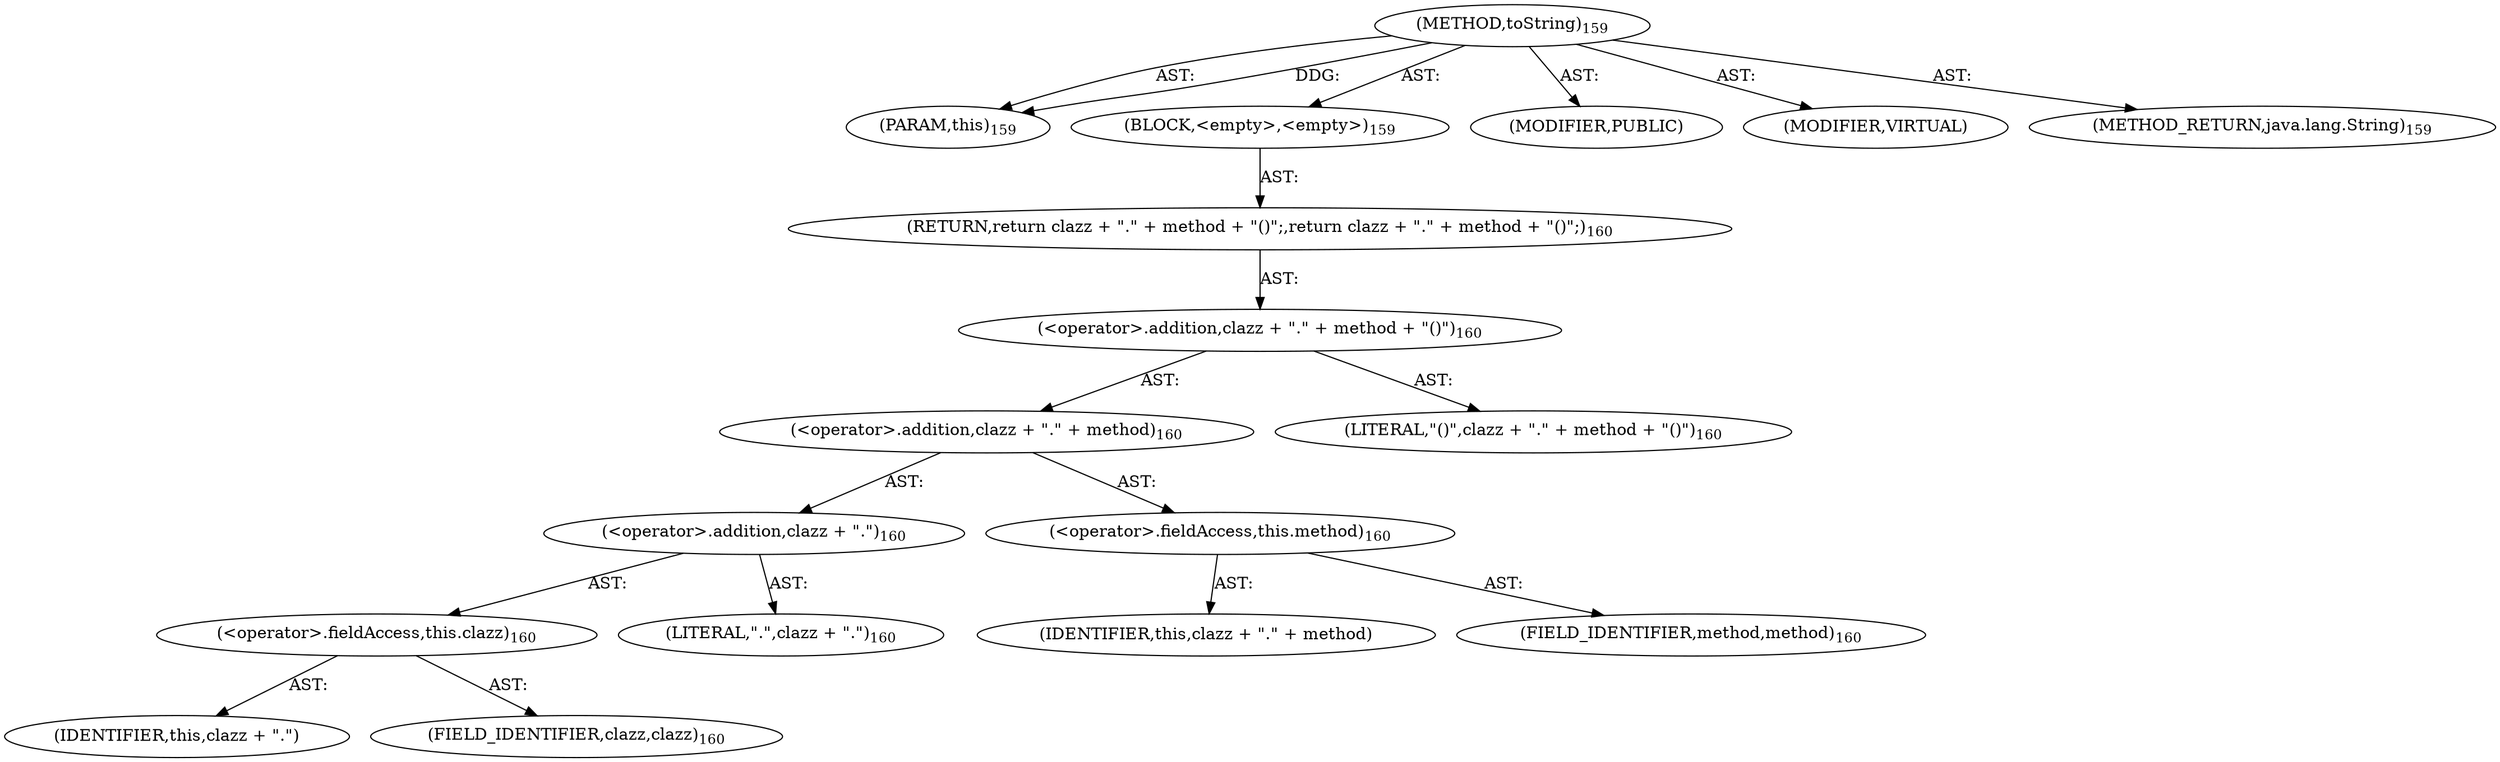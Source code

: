 digraph "toString" {  
"111669149705" [label = <(METHOD,toString)<SUB>159</SUB>> ]
"115964117008" [label = <(PARAM,this)<SUB>159</SUB>> ]
"25769803789" [label = <(BLOCK,&lt;empty&gt;,&lt;empty&gt;)<SUB>159</SUB>> ]
"146028888065" [label = <(RETURN,return clazz + &quot;.&quot; + method + &quot;()&quot;;,return clazz + &quot;.&quot; + method + &quot;()&quot;;)<SUB>160</SUB>> ]
"30064771115" [label = <(&lt;operator&gt;.addition,clazz + &quot;.&quot; + method + &quot;()&quot;)<SUB>160</SUB>> ]
"30064771116" [label = <(&lt;operator&gt;.addition,clazz + &quot;.&quot; + method)<SUB>160</SUB>> ]
"30064771117" [label = <(&lt;operator&gt;.addition,clazz + &quot;.&quot;)<SUB>160</SUB>> ]
"30064771118" [label = <(&lt;operator&gt;.fieldAccess,this.clazz)<SUB>160</SUB>> ]
"68719476772" [label = <(IDENTIFIER,this,clazz + &quot;.&quot;)> ]
"55834574862" [label = <(FIELD_IDENTIFIER,clazz,clazz)<SUB>160</SUB>> ]
"90194313222" [label = <(LITERAL,&quot;.&quot;,clazz + &quot;.&quot;)<SUB>160</SUB>> ]
"30064771119" [label = <(&lt;operator&gt;.fieldAccess,this.method)<SUB>160</SUB>> ]
"68719476773" [label = <(IDENTIFIER,this,clazz + &quot;.&quot; + method)> ]
"55834574863" [label = <(FIELD_IDENTIFIER,method,method)<SUB>160</SUB>> ]
"90194313223" [label = <(LITERAL,&quot;()&quot;,clazz + &quot;.&quot; + method + &quot;()&quot;)<SUB>160</SUB>> ]
"133143986201" [label = <(MODIFIER,PUBLIC)> ]
"133143986202" [label = <(MODIFIER,VIRTUAL)> ]
"128849018889" [label = <(METHOD_RETURN,java.lang.String)<SUB>159</SUB>> ]
  "111669149705" -> "115964117008"  [ label = "AST: "] 
  "111669149705" -> "25769803789"  [ label = "AST: "] 
  "111669149705" -> "133143986201"  [ label = "AST: "] 
  "111669149705" -> "133143986202"  [ label = "AST: "] 
  "111669149705" -> "128849018889"  [ label = "AST: "] 
  "25769803789" -> "146028888065"  [ label = "AST: "] 
  "146028888065" -> "30064771115"  [ label = "AST: "] 
  "30064771115" -> "30064771116"  [ label = "AST: "] 
  "30064771115" -> "90194313223"  [ label = "AST: "] 
  "30064771116" -> "30064771117"  [ label = "AST: "] 
  "30064771116" -> "30064771119"  [ label = "AST: "] 
  "30064771117" -> "30064771118"  [ label = "AST: "] 
  "30064771117" -> "90194313222"  [ label = "AST: "] 
  "30064771118" -> "68719476772"  [ label = "AST: "] 
  "30064771118" -> "55834574862"  [ label = "AST: "] 
  "30064771119" -> "68719476773"  [ label = "AST: "] 
  "30064771119" -> "55834574863"  [ label = "AST: "] 
  "111669149705" -> "115964117008"  [ label = "DDG: "] 
}
